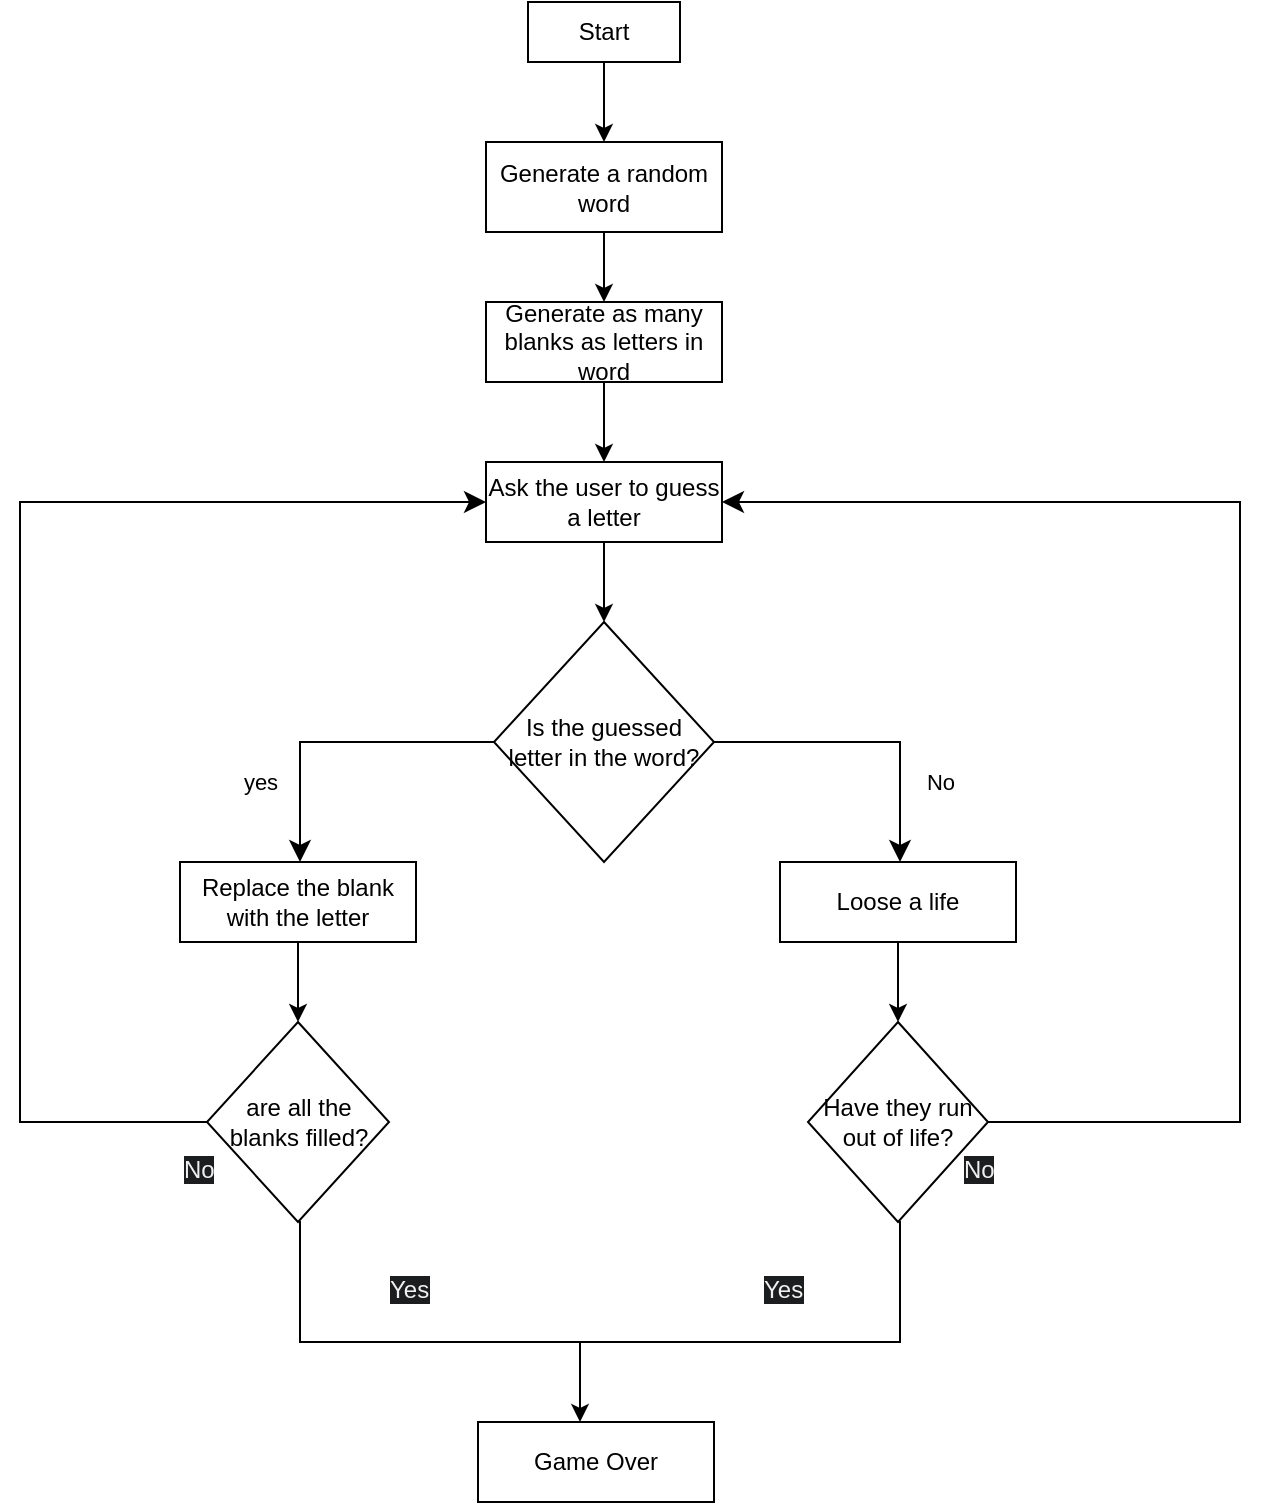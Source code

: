 <mxfile version="22.0.3" type="device">
  <diagram name="Page-1" id="4e0yOhCMSdWkQ7k8kt_l">
    <mxGraphModel dx="553" dy="279" grid="1" gridSize="10" guides="1" tooltips="1" connect="1" arrows="1" fold="1" page="1" pageScale="1" pageWidth="827" pageHeight="1169" math="0" shadow="0">
      <root>
        <mxCell id="0" />
        <mxCell id="1" parent="0" />
        <mxCell id="IRzMj-0ntAL4eCKI3WIa-35" value="p" style="group" vertex="1" connectable="0" parent="1">
          <mxGeometry x="100" y="70" width="610" height="750" as="geometry" />
        </mxCell>
        <mxCell id="W1wtq5N_yA5Jbl4226KE-2" value="Start" style="rounded=0;whiteSpace=wrap;html=1;" parent="IRzMj-0ntAL4eCKI3WIa-35" vertex="1">
          <mxGeometry x="254" width="76" height="30" as="geometry" />
        </mxCell>
        <mxCell id="IRzMj-0ntAL4eCKI3WIa-1" value="Generate a random word" style="whiteSpace=wrap;html=1;rounded=0;" vertex="1" parent="IRzMj-0ntAL4eCKI3WIa-35">
          <mxGeometry x="233" y="70" width="118" height="45" as="geometry" />
        </mxCell>
        <mxCell id="IRzMj-0ntAL4eCKI3WIa-2" value="" style="edgeStyle=orthogonalEdgeStyle;rounded=0;orthogonalLoop=1;jettySize=auto;html=1;" edge="1" parent="IRzMj-0ntAL4eCKI3WIa-35" source="W1wtq5N_yA5Jbl4226KE-2" target="IRzMj-0ntAL4eCKI3WIa-1">
          <mxGeometry relative="1" as="geometry" />
        </mxCell>
        <mxCell id="IRzMj-0ntAL4eCKI3WIa-3" value="Generate as many blanks as letters in word" style="rounded=0;whiteSpace=wrap;html=1;" vertex="1" parent="IRzMj-0ntAL4eCKI3WIa-35">
          <mxGeometry x="233" y="150" width="118" height="40" as="geometry" />
        </mxCell>
        <mxCell id="IRzMj-0ntAL4eCKI3WIa-4" value="" style="edgeStyle=orthogonalEdgeStyle;rounded=0;orthogonalLoop=1;jettySize=auto;html=1;" edge="1" parent="IRzMj-0ntAL4eCKI3WIa-35" source="IRzMj-0ntAL4eCKI3WIa-1" target="IRzMj-0ntAL4eCKI3WIa-3">
          <mxGeometry relative="1" as="geometry" />
        </mxCell>
        <mxCell id="IRzMj-0ntAL4eCKI3WIa-5" value="Ask the user to guess a letter" style="whiteSpace=wrap;html=1;rounded=0;" vertex="1" parent="IRzMj-0ntAL4eCKI3WIa-35">
          <mxGeometry x="233" y="230" width="118" height="40" as="geometry" />
        </mxCell>
        <mxCell id="IRzMj-0ntAL4eCKI3WIa-6" value="" style="edgeStyle=orthogonalEdgeStyle;rounded=0;orthogonalLoop=1;jettySize=auto;html=1;" edge="1" parent="IRzMj-0ntAL4eCKI3WIa-35" source="IRzMj-0ntAL4eCKI3WIa-3" target="IRzMj-0ntAL4eCKI3WIa-5">
          <mxGeometry relative="1" as="geometry" />
        </mxCell>
        <mxCell id="IRzMj-0ntAL4eCKI3WIa-7" value="Is the guessed letter in the word?" style="rhombus;whiteSpace=wrap;html=1;rounded=0;" vertex="1" parent="IRzMj-0ntAL4eCKI3WIa-35">
          <mxGeometry x="237" y="310" width="110" height="120" as="geometry" />
        </mxCell>
        <mxCell id="IRzMj-0ntAL4eCKI3WIa-8" value="" style="edgeStyle=orthogonalEdgeStyle;rounded=0;orthogonalLoop=1;jettySize=auto;html=1;" edge="1" parent="IRzMj-0ntAL4eCKI3WIa-35" source="IRzMj-0ntAL4eCKI3WIa-5" target="IRzMj-0ntAL4eCKI3WIa-7">
          <mxGeometry relative="1" as="geometry" />
        </mxCell>
        <mxCell id="IRzMj-0ntAL4eCKI3WIa-10" value="No" style="edgeStyle=segmentEdgeStyle;endArrow=classic;html=1;curved=0;rounded=0;endSize=8;startSize=8;exitX=1;exitY=0.5;exitDx=0;exitDy=0;" edge="1" parent="IRzMj-0ntAL4eCKI3WIa-35" source="IRzMj-0ntAL4eCKI3WIa-7">
          <mxGeometry x="0.477" y="20" width="50" height="50" relative="1" as="geometry">
            <mxPoint x="351" y="370" as="sourcePoint" />
            <mxPoint x="440" y="430" as="targetPoint" />
            <mxPoint as="offset" />
          </mxGeometry>
        </mxCell>
        <mxCell id="IRzMj-0ntAL4eCKI3WIa-11" value="yes" style="edgeStyle=segmentEdgeStyle;endArrow=classic;html=1;curved=0;rounded=0;endSize=8;startSize=8;" edge="1" parent="IRzMj-0ntAL4eCKI3WIa-35">
          <mxGeometry x="0.49" y="-20" width="50" height="50" relative="1" as="geometry">
            <mxPoint x="237" y="370" as="sourcePoint" />
            <mxPoint x="140" y="430" as="targetPoint" />
            <mxPoint as="offset" />
          </mxGeometry>
        </mxCell>
        <mxCell id="IRzMj-0ntAL4eCKI3WIa-12" value="Replace the blank with the letter" style="whiteSpace=wrap;html=1;rounded=0;" vertex="1" parent="IRzMj-0ntAL4eCKI3WIa-35">
          <mxGeometry x="80" y="430" width="118" height="40" as="geometry" />
        </mxCell>
        <mxCell id="IRzMj-0ntAL4eCKI3WIa-13" value="Loose a life" style="whiteSpace=wrap;html=1;rounded=0;" vertex="1" parent="IRzMj-0ntAL4eCKI3WIa-35">
          <mxGeometry x="380" y="430" width="118" height="40" as="geometry" />
        </mxCell>
        <mxCell id="IRzMj-0ntAL4eCKI3WIa-16" value="Have they run out of life?" style="rhombus;whiteSpace=wrap;html=1;rounded=0;" vertex="1" parent="IRzMj-0ntAL4eCKI3WIa-35">
          <mxGeometry x="394" y="510" width="90" height="100" as="geometry" />
        </mxCell>
        <mxCell id="IRzMj-0ntAL4eCKI3WIa-17" value="" style="edgeStyle=orthogonalEdgeStyle;rounded=0;orthogonalLoop=1;jettySize=auto;html=1;" edge="1" parent="IRzMj-0ntAL4eCKI3WIa-35" source="IRzMj-0ntAL4eCKI3WIa-13" target="IRzMj-0ntAL4eCKI3WIa-16">
          <mxGeometry relative="1" as="geometry" />
        </mxCell>
        <mxCell id="IRzMj-0ntAL4eCKI3WIa-18" value="are all the blanks filled?" style="rhombus;whiteSpace=wrap;html=1;rounded=0;" vertex="1" parent="IRzMj-0ntAL4eCKI3WIa-35">
          <mxGeometry x="93.5" y="510" width="91" height="100" as="geometry" />
        </mxCell>
        <mxCell id="IRzMj-0ntAL4eCKI3WIa-23" value="&lt;span style=&quot;color: rgb(240, 240, 240); font-family: Helvetica; font-size: 12px; font-style: normal; font-variant-ligatures: normal; font-variant-caps: normal; font-weight: 400; letter-spacing: normal; orphans: 2; text-align: center; text-indent: 0px; text-transform: none; widows: 2; word-spacing: 0px; -webkit-text-stroke-width: 0px; background-color: rgb(27, 29, 30); text-decoration-thickness: initial; text-decoration-style: initial; text-decoration-color: initial; float: none; display: inline !important;&quot;&gt;Yes&lt;/span&gt;" style="text;whiteSpace=wrap;html=1;" vertex="1" parent="IRzMj-0ntAL4eCKI3WIa-35">
          <mxGeometry x="183" y="630" width="50" height="40" as="geometry" />
        </mxCell>
        <mxCell id="IRzMj-0ntAL4eCKI3WIa-24" value="&lt;span style=&quot;color: rgb(240, 240, 240); font-family: Helvetica; font-size: 12px; font-style: normal; font-variant-ligatures: normal; font-variant-caps: normal; font-weight: 400; letter-spacing: normal; orphans: 2; text-align: center; text-indent: 0px; text-transform: none; widows: 2; word-spacing: 0px; -webkit-text-stroke-width: 0px; background-color: rgb(27, 29, 30); text-decoration-thickness: initial; text-decoration-style: initial; text-decoration-color: initial; float: none; display: inline !important;&quot;&gt;Yes&lt;/span&gt;" style="text;whiteSpace=wrap;html=1;" vertex="1" parent="IRzMj-0ntAL4eCKI3WIa-35">
          <mxGeometry x="370" y="630" width="50" height="40" as="geometry" />
        </mxCell>
        <mxCell id="IRzMj-0ntAL4eCKI3WIa-25" value="&lt;span style=&quot;color: rgb(240, 240, 240); font-family: Helvetica; font-size: 12px; font-style: normal; font-variant-ligatures: normal; font-variant-caps: normal; font-weight: 400; letter-spacing: normal; orphans: 2; text-align: center; text-indent: 0px; text-transform: none; widows: 2; word-spacing: 0px; -webkit-text-stroke-width: 0px; background-color: rgb(27, 29, 30); text-decoration-thickness: initial; text-decoration-style: initial; text-decoration-color: initial; float: none; display: inline !important;&quot;&gt;No&lt;/span&gt;" style="text;whiteSpace=wrap;html=1;" vertex="1" parent="IRzMj-0ntAL4eCKI3WIa-35">
          <mxGeometry x="470" y="570" width="50" height="40" as="geometry" />
        </mxCell>
        <mxCell id="IRzMj-0ntAL4eCKI3WIa-26" value="&lt;span style=&quot;color: rgb(240, 240, 240); font-family: Helvetica; font-size: 12px; font-style: normal; font-variant-ligatures: normal; font-variant-caps: normal; font-weight: 400; letter-spacing: normal; orphans: 2; text-align: center; text-indent: 0px; text-transform: none; widows: 2; word-spacing: 0px; -webkit-text-stroke-width: 0px; background-color: rgb(27, 29, 30); text-decoration-thickness: initial; text-decoration-style: initial; text-decoration-color: initial; float: none; display: inline !important;&quot;&gt;No&lt;/span&gt;" style="text;whiteSpace=wrap;html=1;" vertex="1" parent="IRzMj-0ntAL4eCKI3WIa-35">
          <mxGeometry x="80" y="570" width="50" height="40" as="geometry" />
        </mxCell>
        <mxCell id="IRzMj-0ntAL4eCKI3WIa-29" value="" style="edgeStyle=elbowEdgeStyle;elbow=horizontal;endArrow=classic;html=1;curved=0;rounded=0;endSize=8;startSize=8;exitX=0;exitY=0.5;exitDx=0;exitDy=0;" edge="1" parent="IRzMj-0ntAL4eCKI3WIa-35" source="IRzMj-0ntAL4eCKI3WIa-18">
          <mxGeometry width="50" height="50" relative="1" as="geometry">
            <mxPoint x="183" y="300" as="sourcePoint" />
            <mxPoint x="233" y="250" as="targetPoint" />
            <Array as="points">
              <mxPoint y="280" />
            </Array>
          </mxGeometry>
        </mxCell>
        <mxCell id="IRzMj-0ntAL4eCKI3WIa-19" value="" style="edgeStyle=orthogonalEdgeStyle;rounded=0;orthogonalLoop=1;jettySize=auto;html=1;" edge="1" parent="IRzMj-0ntAL4eCKI3WIa-35" source="IRzMj-0ntAL4eCKI3WIa-12" target="IRzMj-0ntAL4eCKI3WIa-18">
          <mxGeometry relative="1" as="geometry" />
        </mxCell>
        <mxCell id="IRzMj-0ntAL4eCKI3WIa-31" value="" style="edgeStyle=elbowEdgeStyle;elbow=horizontal;endArrow=classic;html=1;curved=0;rounded=0;endSize=8;startSize=8;exitX=1;exitY=0.5;exitDx=0;exitDy=0;entryX=1;entryY=0.5;entryDx=0;entryDy=0;" edge="1" parent="IRzMj-0ntAL4eCKI3WIa-35" source="IRzMj-0ntAL4eCKI3WIa-16" target="IRzMj-0ntAL4eCKI3WIa-5">
          <mxGeometry width="50" height="50" relative="1" as="geometry">
            <mxPoint x="104" y="570" as="sourcePoint" />
            <mxPoint x="243" y="260" as="targetPoint" />
            <Array as="points">
              <mxPoint x="610" y="400" />
            </Array>
          </mxGeometry>
        </mxCell>
        <mxCell id="IRzMj-0ntAL4eCKI3WIa-32" value="" style="shape=partialRectangle;whiteSpace=wrap;html=1;bottom=1;right=1;left=1;top=0;fillColor=none;routingCenterX=-0.5;" vertex="1" parent="IRzMj-0ntAL4eCKI3WIa-35">
          <mxGeometry x="140" y="610" width="300" height="60" as="geometry" />
        </mxCell>
        <mxCell id="IRzMj-0ntAL4eCKI3WIa-33" value="" style="endArrow=classic;html=1;rounded=0;" edge="1" parent="IRzMj-0ntAL4eCKI3WIa-35">
          <mxGeometry width="50" height="50" relative="1" as="geometry">
            <mxPoint x="280" y="670" as="sourcePoint" />
            <mxPoint x="280" y="710" as="targetPoint" />
          </mxGeometry>
        </mxCell>
        <mxCell id="IRzMj-0ntAL4eCKI3WIa-34" value="Game Over" style="whiteSpace=wrap;html=1;rounded=0;" vertex="1" parent="IRzMj-0ntAL4eCKI3WIa-35">
          <mxGeometry x="229" y="710" width="118" height="40" as="geometry" />
        </mxCell>
      </root>
    </mxGraphModel>
  </diagram>
</mxfile>
